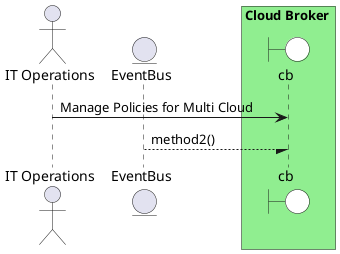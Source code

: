 @startuml

actor "IT Operations"


entity EventBus

box Cloud Broker #lightgreen
    boundary cb #white
end box



"IT Operations" -> cb: Manage Policies for Multi Cloud




EventBus --/ cb : method2()
@enduml
